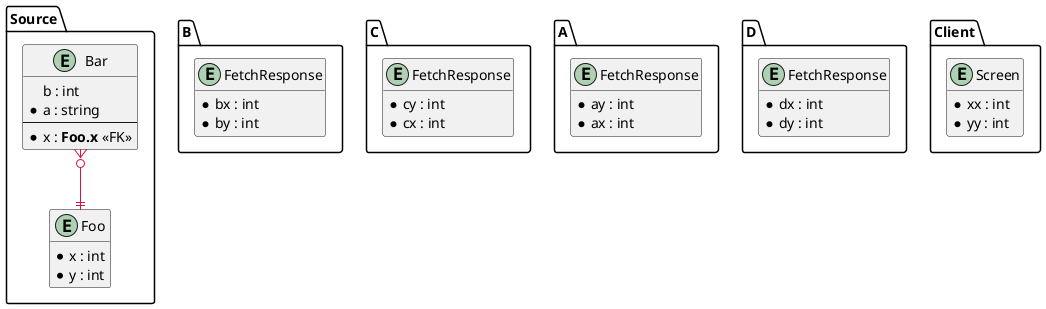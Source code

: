 @startuml
skinparam component {
  BackgroundColor FloralWhite
  BorderColor Black
  ArrowColor Crimson
}
skinparam stereotypeCBackgroundColor Orchid
hide methods

entity Source.Bar {
  b : int
}

entity Source.Bar {
  * a : string
  --
}

entity Source.Bar {
  * x : **Foo.x** <<FK>>
}

entity B.FetchResponse {
  * bx : int
}

entity C.FetchResponse {
  * cy : int
}

entity B.FetchResponse {
  * by : int
}

entity A.FetchResponse {
  * ay : int
}

entity D.FetchResponse {
  * dx : int
}

entity D.FetchResponse {
  * dy : int
}

entity C.FetchResponse {
  * cx : int
}

entity A.FetchResponse {
  * ax : int
}

entity Source.Foo {
  * x : int
}

entity Source.Foo {
  * y : int
}

entity Client.Screen {
  * xx : int
}

entity Client.Screen {
  * yy : int
}



Source.Bar             }o--|| Source.Foo












@enduml
